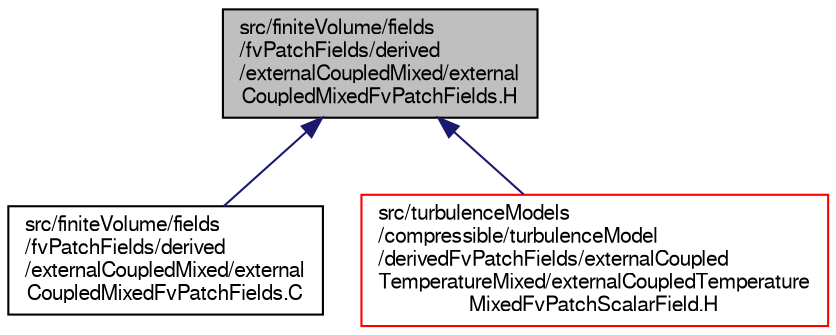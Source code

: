 digraph "src/finiteVolume/fields/fvPatchFields/derived/externalCoupledMixed/externalCoupledMixedFvPatchFields.H"
{
  bgcolor="transparent";
  edge [fontname="FreeSans",fontsize="10",labelfontname="FreeSans",labelfontsize="10"];
  node [fontname="FreeSans",fontsize="10",shape=record];
  Node192 [label="src/finiteVolume/fields\l/fvPatchFields/derived\l/externalCoupledMixed/external\lCoupledMixedFvPatchFields.H",height=0.2,width=0.4,color="black", fillcolor="grey75", style="filled", fontcolor="black"];
  Node192 -> Node193 [dir="back",color="midnightblue",fontsize="10",style="solid",fontname="FreeSans"];
  Node193 [label="src/finiteVolume/fields\l/fvPatchFields/derived\l/externalCoupledMixed/external\lCoupledMixedFvPatchFields.C",height=0.2,width=0.4,color="black",URL="$a01829.html"];
  Node192 -> Node194 [dir="back",color="midnightblue",fontsize="10",style="solid",fontname="FreeSans"];
  Node194 [label="src/turbulenceModels\l/compressible/turbulenceModel\l/derivedFvPatchFields/externalCoupled\lTemperatureMixed/externalCoupledTemperature\lMixedFvPatchScalarField.H",height=0.2,width=0.4,color="red",URL="$a17315.html"];
}
